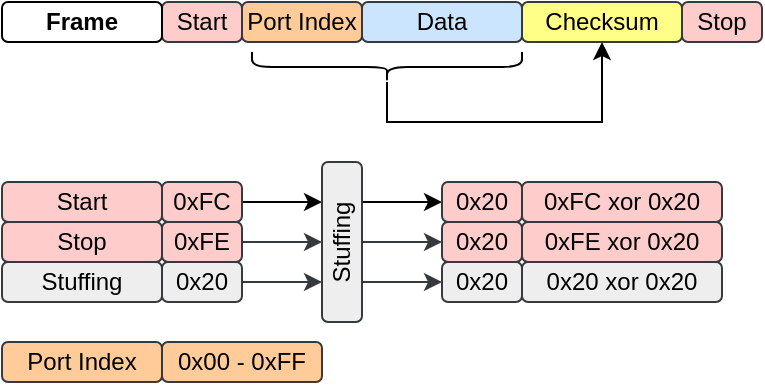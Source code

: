 <mxfile version="21.6.1" type="device">
  <diagram name="Page-1" id="aR2wOAgaJtz1UyNougG0">
    <mxGraphModel dx="596" dy="383" grid="1" gridSize="5" guides="1" tooltips="1" connect="1" arrows="1" fold="1" page="1" pageScale="1" pageWidth="1169" pageHeight="827" math="0" shadow="0">
      <root>
        <object label="" id="0">
          <mxCell />
        </object>
        <mxCell id="1" parent="0" />
        <mxCell id="8Z12-6_3xO63Zyjk72nj-38" value="Checksum" style="rounded=1;whiteSpace=wrap;html=1;align=center;fillColor=#ffff88;strokeColor=#36393d;" parent="1" vertex="1">
          <mxGeometry x="280" y="20" width="80" height="20" as="geometry" />
        </mxCell>
        <mxCell id="8Z12-6_3xO63Zyjk72nj-4" value="Start" style="rounded=1;whiteSpace=wrap;html=1;fillColor=#ffcccc;strokeColor=#36393d;" parent="1" vertex="1">
          <mxGeometry x="100" y="20" width="40" height="20" as="geometry" />
        </mxCell>
        <mxCell id="8Z12-6_3xO63Zyjk72nj-29" value="Stop" style="rounded=1;whiteSpace=wrap;html=1;fillColor=#ffcccc;strokeColor=#36393d;" parent="1" vertex="1">
          <mxGeometry x="360" y="20" width="40" height="20" as="geometry" />
        </mxCell>
        <mxCell id="8Z12-6_3xO63Zyjk72nj-30" value="Frame" style="rounded=1;whiteSpace=wrap;html=1;fontStyle=1" parent="1" vertex="1">
          <mxGeometry x="20" y="20" width="80" height="20" as="geometry" />
        </mxCell>
        <mxCell id="8Z12-6_3xO63Zyjk72nj-31" value="Port Index" style="rounded=1;whiteSpace=wrap;html=1;fillColor=#ffcc99;strokeColor=#36393d;" parent="1" vertex="1">
          <mxGeometry x="140" y="20" width="60" height="20" as="geometry" />
        </mxCell>
        <mxCell id="8Z12-6_3xO63Zyjk72nj-33" value="Data" style="rounded=1;whiteSpace=wrap;html=1;fillColor=#cce5ff;strokeColor=#36393d;" parent="1" vertex="1">
          <mxGeometry x="200" y="20" width="80" height="20" as="geometry" />
        </mxCell>
        <mxCell id="dytoRTS2BXxuB3DSBvZ2-1" style="edgeStyle=orthogonalEdgeStyle;rounded=0;orthogonalLoop=1;jettySize=auto;html=1;entryX=0.5;entryY=1;entryDx=0;entryDy=0;" edge="1" parent="1" source="8Z12-6_3xO63Zyjk72nj-39" target="8Z12-6_3xO63Zyjk72nj-38">
          <mxGeometry relative="1" as="geometry">
            <Array as="points">
              <mxPoint x="213" y="80" />
              <mxPoint x="320" y="80" />
            </Array>
          </mxGeometry>
        </mxCell>
        <mxCell id="8Z12-6_3xO63Zyjk72nj-39" value="" style="shape=curlyBracket;whiteSpace=wrap;html=1;rounded=1;flipH=1;labelPosition=right;verticalLabelPosition=middle;align=left;verticalAlign=middle;direction=north;" parent="1" vertex="1">
          <mxGeometry x="145" y="45" width="135" height="15" as="geometry" />
        </mxCell>
        <mxCell id="8Z12-6_3xO63Zyjk72nj-43" value="Start" style="rounded=1;whiteSpace=wrap;html=1;fillColor=#ffcccc;strokeColor=#36393d;" parent="1" vertex="1">
          <mxGeometry x="20" y="110" width="80" height="20" as="geometry" />
        </mxCell>
        <mxCell id="8Z12-6_3xO63Zyjk72nj-44" value="Stop" style="rounded=1;whiteSpace=wrap;html=1;fillColor=#ffcccc;strokeColor=#36393d;" parent="1" vertex="1">
          <mxGeometry x="20" y="130" width="80" height="20" as="geometry" />
        </mxCell>
        <mxCell id="8Z12-6_3xO63Zyjk72nj-45" value="Port Index" style="rounded=1;whiteSpace=wrap;html=1;fillColor=#ffcc99;strokeColor=#36393d;" parent="1" vertex="1">
          <mxGeometry x="20" y="190" width="80" height="20" as="geometry" />
        </mxCell>
        <mxCell id="8Z12-6_3xO63Zyjk72nj-51" style="edgeStyle=orthogonalEdgeStyle;rounded=0;orthogonalLoop=1;jettySize=auto;html=1;entryX=0.75;entryY=0;entryDx=0;entryDy=0;" parent="1" source="8Z12-6_3xO63Zyjk72nj-46" target="8Z12-6_3xO63Zyjk72nj-49" edge="1">
          <mxGeometry relative="1" as="geometry" />
        </mxCell>
        <mxCell id="8Z12-6_3xO63Zyjk72nj-46" value="0xFC" style="rounded=1;whiteSpace=wrap;html=1;fillColor=#ffcccc;strokeColor=#36393d;" parent="1" vertex="1">
          <mxGeometry x="100" y="110" width="40" height="20" as="geometry" />
        </mxCell>
        <mxCell id="8Z12-6_3xO63Zyjk72nj-52" style="edgeStyle=orthogonalEdgeStyle;rounded=0;orthogonalLoop=1;jettySize=auto;html=1;entryX=0.5;entryY=0;entryDx=0;entryDy=0;fillColor=#ffcccc;strokeColor=#36393d;" parent="1" source="8Z12-6_3xO63Zyjk72nj-47" target="8Z12-6_3xO63Zyjk72nj-49" edge="1">
          <mxGeometry relative="1" as="geometry" />
        </mxCell>
        <mxCell id="8Z12-6_3xO63Zyjk72nj-47" value="0xFE" style="rounded=1;whiteSpace=wrap;html=1;fillColor=#ffcccc;strokeColor=#36393d;" parent="1" vertex="1">
          <mxGeometry x="100" y="130" width="40" height="20" as="geometry" />
        </mxCell>
        <mxCell id="8Z12-6_3xO63Zyjk72nj-48" value="0x00 - 0xFF" style="rounded=1;whiteSpace=wrap;html=1;fillColor=#ffcc99;strokeColor=#36393d;" parent="1" vertex="1">
          <mxGeometry x="100" y="190" width="80" height="20" as="geometry" />
        </mxCell>
        <mxCell id="8Z12-6_3xO63Zyjk72nj-61" style="edgeStyle=orthogonalEdgeStyle;rounded=0;orthogonalLoop=1;jettySize=auto;html=1;exitX=0.75;exitY=1;exitDx=0;exitDy=0;entryX=0;entryY=0.5;entryDx=0;entryDy=0;" parent="1" source="8Z12-6_3xO63Zyjk72nj-49" target="8Z12-6_3xO63Zyjk72nj-50" edge="1">
          <mxGeometry relative="1" as="geometry" />
        </mxCell>
        <mxCell id="8Z12-6_3xO63Zyjk72nj-62" style="edgeStyle=orthogonalEdgeStyle;rounded=0;orthogonalLoop=1;jettySize=auto;html=1;entryX=0;entryY=0.5;entryDx=0;entryDy=0;fillColor=#ffcccc;strokeColor=#36393d;" parent="1" source="8Z12-6_3xO63Zyjk72nj-49" target="8Z12-6_3xO63Zyjk72nj-57" edge="1">
          <mxGeometry relative="1" as="geometry" />
        </mxCell>
        <mxCell id="8Z12-6_3xO63Zyjk72nj-63" style="edgeStyle=orthogonalEdgeStyle;rounded=0;orthogonalLoop=1;jettySize=auto;html=1;exitX=0.25;exitY=1;exitDx=0;exitDy=0;entryX=0;entryY=0.5;entryDx=0;entryDy=0;fillColor=#eeeeee;strokeColor=#36393d;" parent="1" source="8Z12-6_3xO63Zyjk72nj-49" target="8Z12-6_3xO63Zyjk72nj-59" edge="1">
          <mxGeometry relative="1" as="geometry" />
        </mxCell>
        <mxCell id="8Z12-6_3xO63Zyjk72nj-49" value="Stuffing" style="rounded=1;whiteSpace=wrap;html=1;rotation=-90;fillColor=#eeeeee;strokeColor=#36393d;" parent="1" vertex="1">
          <mxGeometry x="150" y="130" width="80" height="20" as="geometry" />
        </mxCell>
        <mxCell id="8Z12-6_3xO63Zyjk72nj-50" value="0x20" style="rounded=1;whiteSpace=wrap;html=1;fillColor=#ffcccc;strokeColor=#36393d;" parent="1" vertex="1">
          <mxGeometry x="240" y="110" width="40" height="20" as="geometry" />
        </mxCell>
        <mxCell id="8Z12-6_3xO63Zyjk72nj-53" value="Stuffing" style="rounded=1;whiteSpace=wrap;html=1;fillColor=#eeeeee;strokeColor=#36393d;" parent="1" vertex="1">
          <mxGeometry x="20" y="150" width="80" height="20" as="geometry" />
        </mxCell>
        <mxCell id="8Z12-6_3xO63Zyjk72nj-55" style="edgeStyle=orthogonalEdgeStyle;rounded=0;orthogonalLoop=1;jettySize=auto;html=1;entryX=0.25;entryY=0;entryDx=0;entryDy=0;fillColor=#eeeeee;strokeColor=#36393d;" parent="1" source="8Z12-6_3xO63Zyjk72nj-54" target="8Z12-6_3xO63Zyjk72nj-49" edge="1">
          <mxGeometry relative="1" as="geometry" />
        </mxCell>
        <mxCell id="8Z12-6_3xO63Zyjk72nj-54" value="0x20" style="rounded=1;whiteSpace=wrap;html=1;fillColor=#eeeeee;strokeColor=#36393d;" parent="1" vertex="1">
          <mxGeometry x="100" y="150" width="40" height="20" as="geometry" />
        </mxCell>
        <mxCell id="8Z12-6_3xO63Zyjk72nj-56" value="0xFC xor 0x20" style="rounded=1;whiteSpace=wrap;html=1;fillColor=#ffcccc;strokeColor=#36393d;" parent="1" vertex="1">
          <mxGeometry x="280" y="110" width="100" height="20" as="geometry" />
        </mxCell>
        <mxCell id="8Z12-6_3xO63Zyjk72nj-57" value="0x20" style="rounded=1;whiteSpace=wrap;html=1;fillColor=#ffcccc;strokeColor=#36393d;" parent="1" vertex="1">
          <mxGeometry x="240" y="130" width="40" height="20" as="geometry" />
        </mxCell>
        <mxCell id="8Z12-6_3xO63Zyjk72nj-58" value="0xFE xor 0x20" style="rounded=1;whiteSpace=wrap;html=1;fillColor=#ffcccc;strokeColor=#36393d;" parent="1" vertex="1">
          <mxGeometry x="280" y="130" width="100" height="20" as="geometry" />
        </mxCell>
        <mxCell id="8Z12-6_3xO63Zyjk72nj-59" value="0x20" style="rounded=1;whiteSpace=wrap;html=1;fillColor=#eeeeee;strokeColor=#36393d;" parent="1" vertex="1">
          <mxGeometry x="240" y="150" width="40" height="20" as="geometry" />
        </mxCell>
        <mxCell id="8Z12-6_3xO63Zyjk72nj-60" value="0x20 xor 0x20" style="rounded=1;whiteSpace=wrap;html=1;fillColor=#eeeeee;strokeColor=#36393d;" parent="1" vertex="1">
          <mxGeometry x="280" y="150" width="100" height="20" as="geometry" />
        </mxCell>
      </root>
    </mxGraphModel>
  </diagram>
</mxfile>
